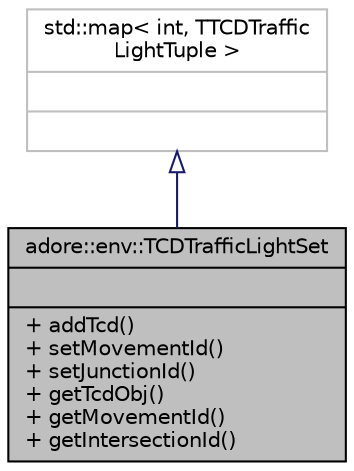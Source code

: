 digraph "adore::env::TCDTrafficLightSet"
{
 // LATEX_PDF_SIZE
  edge [fontname="Helvetica",fontsize="10",labelfontname="Helvetica",labelfontsize="10"];
  node [fontname="Helvetica",fontsize="10",shape=record];
  Node1 [label="{adore::env::TCDTrafficLightSet\n||+ addTcd()\l+ setMovementId()\l+ setJunctionId()\l+ getTcdObj()\l+ getMovementId()\l+ getIntersectionId()\l}",height=0.2,width=0.4,color="black", fillcolor="grey75", style="filled", fontcolor="black",tooltip=" "];
  Node2 -> Node1 [dir="back",color="midnightblue",fontsize="10",style="solid",arrowtail="onormal",fontname="Helvetica"];
  Node2 [label="{std::map\< int, TTCDTraffic\lLightTuple \>\n||}",height=0.2,width=0.4,color="grey75", fillcolor="white", style="filled",tooltip=" "];
}
